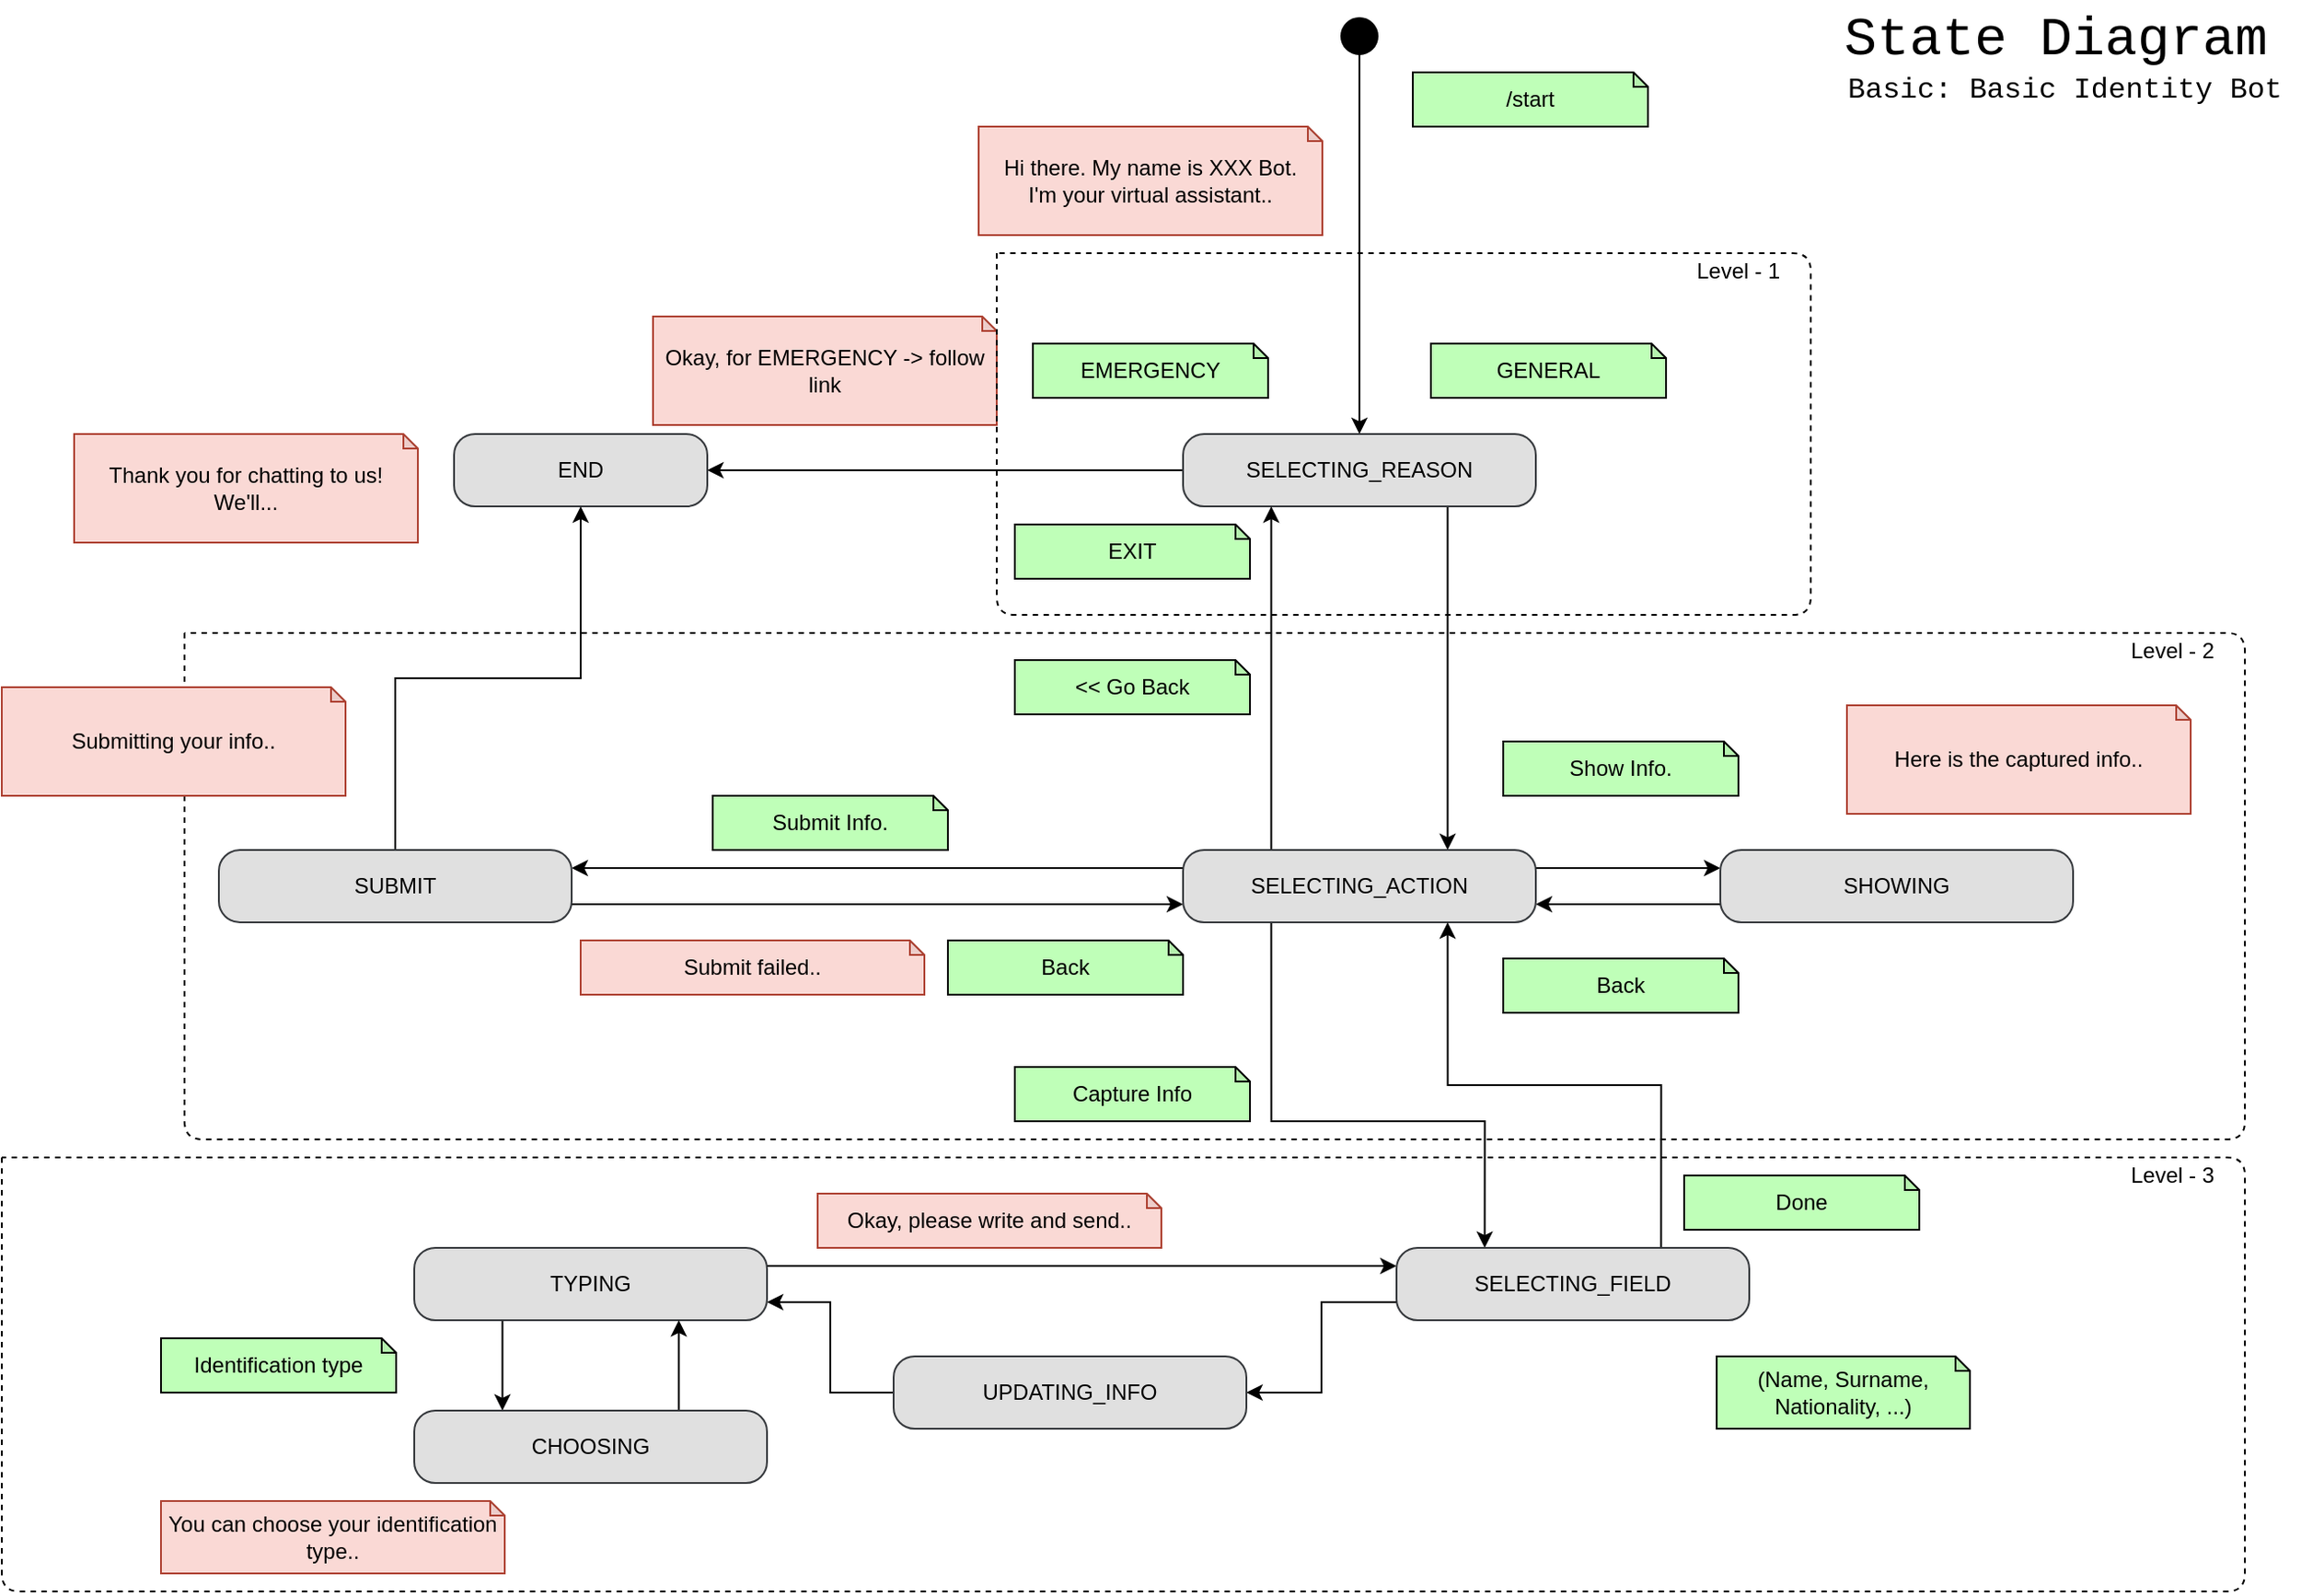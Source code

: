 <mxfile version="12.6.5" type="device"><diagram id="C5RBs43oDa-KdzZeNtuy" name="Page-1"><mxGraphModel dx="1422" dy="843" grid="1" gridSize="10" guides="1" tooltips="1" connect="1" arrows="1" fold="1" page="1" pageScale="1" pageWidth="1600" pageHeight="900" math="0" shadow="0"><root><mxCell id="WIyWlLk6GJQsqaUBKTNV-0"/><mxCell id="WIyWlLk6GJQsqaUBKTNV-1" parent="WIyWlLk6GJQsqaUBKTNV-0"/><mxCell id="pZWS2RwEHj2axefMzSHb-30" value="" style="endArrow=none;dashed=1;html=1;" edge="1" parent="WIyWlLk6GJQsqaUBKTNV-1"><mxGeometry width="50" height="50" relative="1" as="geometry"><mxPoint x="151" y="360" as="sourcePoint"/><mxPoint x="151" y="360" as="targetPoint"/><Array as="points"><mxPoint x="151" y="640"/><mxPoint x="1290" y="640"/><mxPoint x="1290" y="360"/></Array></mxGeometry></mxCell><mxCell id="bTdAljF23RfIZwE0lkL2-11" style="edgeStyle=orthogonalEdgeStyle;rounded=0;orthogonalLoop=1;jettySize=auto;html=1;exitX=0.5;exitY=1;exitDx=0;exitDy=0;entryX=0.5;entryY=0;entryDx=0;entryDy=0;" parent="WIyWlLk6GJQsqaUBKTNV-1" source="bTdAljF23RfIZwE0lkL2-3" target="bTdAljF23RfIZwE0lkL2-5" edge="1"><mxGeometry relative="1" as="geometry"><mxPoint x="800" y="240" as="targetPoint"/></mxGeometry></mxCell><mxCell id="bTdAljF23RfIZwE0lkL2-3" value="" style="ellipse;whiteSpace=wrap;html=1;aspect=fixed;fillColor=#000000;" parent="WIyWlLk6GJQsqaUBKTNV-1" vertex="1"><mxGeometry x="790.5" y="20" width="20" height="20" as="geometry"/></mxCell><mxCell id="bTdAljF23RfIZwE0lkL2-15" style="edgeStyle=orthogonalEdgeStyle;rounded=0;orthogonalLoop=1;jettySize=auto;html=1;exitX=0;exitY=0.5;exitDx=0;exitDy=0;entryX=1;entryY=0.5;entryDx=0;entryDy=0;" parent="WIyWlLk6GJQsqaUBKTNV-1" source="bTdAljF23RfIZwE0lkL2-5" target="bTdAljF23RfIZwE0lkL2-10" edge="1"><mxGeometry relative="1" as="geometry"/></mxCell><mxCell id="bTdAljF23RfIZwE0lkL2-20" style="edgeStyle=orthogonalEdgeStyle;rounded=0;orthogonalLoop=1;jettySize=auto;html=1;exitX=0.75;exitY=1;exitDx=0;exitDy=0;entryX=0.75;entryY=0;entryDx=0;entryDy=0;" parent="WIyWlLk6GJQsqaUBKTNV-1" source="bTdAljF23RfIZwE0lkL2-5" target="bTdAljF23RfIZwE0lkL2-19" edge="1"><mxGeometry relative="1" as="geometry"><Array as="points"/></mxGeometry></mxCell><mxCell id="bTdAljF23RfIZwE0lkL2-5" value="SELECTING_REASON" style="rounded=1;whiteSpace=wrap;html=1;fillColor=#E0E0E0;strokeColor=#36393d;arcSize=29;" parent="WIyWlLk6GJQsqaUBKTNV-1" vertex="1"><mxGeometry x="703" y="250" width="195" height="40" as="geometry"/></mxCell><mxCell id="bTdAljF23RfIZwE0lkL2-6" value="/start" style="shape=note;whiteSpace=wrap;html=1;backgroundOutline=1;darkOpacity=0.05;fillColor=#BFFFB8;size=8;" parent="WIyWlLk6GJQsqaUBKTNV-1" vertex="1"><mxGeometry x="830" y="50" width="130" height="30" as="geometry"/></mxCell><mxCell id="bTdAljF23RfIZwE0lkL2-7" value="Hi there. My name is XXX Bot.&lt;br&gt;I'm your virtual assistant.." style="shape=note;whiteSpace=wrap;html=1;backgroundOutline=1;darkOpacity=0.05;fillColor=#fad9d5;size=8;strokeColor=#ae4132;" parent="WIyWlLk6GJQsqaUBKTNV-1" vertex="1"><mxGeometry x="590" y="80" width="190" height="60" as="geometry"/></mxCell><mxCell id="bTdAljF23RfIZwE0lkL2-8" value="GENERAL" style="shape=note;whiteSpace=wrap;html=1;backgroundOutline=1;darkOpacity=0.05;fillColor=#BFFFB8;size=8;" parent="WIyWlLk6GJQsqaUBKTNV-1" vertex="1"><mxGeometry x="840" y="200" width="130" height="30" as="geometry"/></mxCell><mxCell id="bTdAljF23RfIZwE0lkL2-9" value="EMERGENCY" style="shape=note;whiteSpace=wrap;html=1;backgroundOutline=1;darkOpacity=0.05;fillColor=#BFFFB8;size=8;" parent="WIyWlLk6GJQsqaUBKTNV-1" vertex="1"><mxGeometry x="620" y="200" width="130" height="30" as="geometry"/></mxCell><mxCell id="bTdAljF23RfIZwE0lkL2-10" value="END" style="rounded=1;whiteSpace=wrap;html=1;fillColor=#E0E0E0;strokeColor=#36393d;arcSize=29;" parent="WIyWlLk6GJQsqaUBKTNV-1" vertex="1"><mxGeometry x="300" y="250" width="140" height="40" as="geometry"/></mxCell><mxCell id="bTdAljF23RfIZwE0lkL2-16" value="Okay, for EMERGENCY -&amp;gt; follow link" style="shape=note;whiteSpace=wrap;html=1;backgroundOutline=1;darkOpacity=0.05;fillColor=#fad9d5;size=8;strokeColor=#ae4132;" parent="WIyWlLk6GJQsqaUBKTNV-1" vertex="1"><mxGeometry x="410" y="185" width="190" height="60" as="geometry"/></mxCell><mxCell id="bTdAljF23RfIZwE0lkL2-24" style="edgeStyle=orthogonalEdgeStyle;rounded=0;orthogonalLoop=1;jettySize=auto;html=1;exitX=1;exitY=0.25;exitDx=0;exitDy=0;entryX=0;entryY=0.25;entryDx=0;entryDy=0;" parent="WIyWlLk6GJQsqaUBKTNV-1" source="bTdAljF23RfIZwE0lkL2-19" target="bTdAljF23RfIZwE0lkL2-23" edge="1"><mxGeometry relative="1" as="geometry"/></mxCell><mxCell id="bTdAljF23RfIZwE0lkL2-31" style="edgeStyle=orthogonalEdgeStyle;rounded=0;orthogonalLoop=1;jettySize=auto;html=1;exitX=0.25;exitY=0;exitDx=0;exitDy=0;entryX=0.25;entryY=1;entryDx=0;entryDy=0;" parent="WIyWlLk6GJQsqaUBKTNV-1" source="bTdAljF23RfIZwE0lkL2-19" target="bTdAljF23RfIZwE0lkL2-5" edge="1"><mxGeometry relative="1" as="geometry"/></mxCell><mxCell id="pZWS2RwEHj2axefMzSHb-17" style="edgeStyle=orthogonalEdgeStyle;rounded=0;orthogonalLoop=1;jettySize=auto;html=1;exitX=0;exitY=0.25;exitDx=0;exitDy=0;entryX=1;entryY=0.25;entryDx=0;entryDy=0;" edge="1" parent="WIyWlLk6GJQsqaUBKTNV-1" source="bTdAljF23RfIZwE0lkL2-19" target="pZWS2RwEHj2axefMzSHb-16"><mxGeometry relative="1" as="geometry"/></mxCell><mxCell id="pZWS2RwEHj2axefMzSHb-35" style="edgeStyle=orthogonalEdgeStyle;rounded=0;orthogonalLoop=1;jettySize=auto;html=1;exitX=0.25;exitY=1;exitDx=0;exitDy=0;entryX=0.25;entryY=0;entryDx=0;entryDy=0;" edge="1" parent="WIyWlLk6GJQsqaUBKTNV-1" source="bTdAljF23RfIZwE0lkL2-19" target="bTdAljF23RfIZwE0lkL2-32"><mxGeometry relative="1" as="geometry"><Array as="points"><mxPoint x="752" y="630"/><mxPoint x="870" y="630"/></Array></mxGeometry></mxCell><mxCell id="bTdAljF23RfIZwE0lkL2-19" value="SELECTING_ACTION" style="rounded=1;whiteSpace=wrap;html=1;fillColor=#E0E0E0;strokeColor=#36393d;arcSize=29;" parent="WIyWlLk6GJQsqaUBKTNV-1" vertex="1"><mxGeometry x="703" y="480" width="195" height="40" as="geometry"/></mxCell><mxCell id="bTdAljF23RfIZwE0lkL2-21" value="EXIT" style="shape=note;whiteSpace=wrap;html=1;backgroundOutline=1;darkOpacity=0.05;fillColor=#BFFFB8;size=8;" parent="WIyWlLk6GJQsqaUBKTNV-1" vertex="1"><mxGeometry x="610" y="300" width="130" height="30" as="geometry"/></mxCell><mxCell id="bTdAljF23RfIZwE0lkL2-22" value="Thank you for chatting to us! We'll..." style="shape=note;whiteSpace=wrap;html=1;backgroundOutline=1;darkOpacity=0.05;fillColor=#fad9d5;size=8;strokeColor=#ae4132;" parent="WIyWlLk6GJQsqaUBKTNV-1" vertex="1"><mxGeometry x="90" y="250" width="190" height="60" as="geometry"/></mxCell><mxCell id="bTdAljF23RfIZwE0lkL2-25" style="edgeStyle=orthogonalEdgeStyle;rounded=0;orthogonalLoop=1;jettySize=auto;html=1;exitX=0;exitY=0.75;exitDx=0;exitDy=0;entryX=1;entryY=0.75;entryDx=0;entryDy=0;" parent="WIyWlLk6GJQsqaUBKTNV-1" source="bTdAljF23RfIZwE0lkL2-23" target="bTdAljF23RfIZwE0lkL2-19" edge="1"><mxGeometry relative="1" as="geometry"/></mxCell><mxCell id="bTdAljF23RfIZwE0lkL2-23" value="SHOWING" style="rounded=1;whiteSpace=wrap;html=1;fillColor=#E0E0E0;strokeColor=#36393d;arcSize=29;" parent="WIyWlLk6GJQsqaUBKTNV-1" vertex="1"><mxGeometry x="1000" y="480" width="195" height="40" as="geometry"/></mxCell><mxCell id="bTdAljF23RfIZwE0lkL2-26" value="Show Info." style="shape=note;whiteSpace=wrap;html=1;backgroundOutline=1;darkOpacity=0.05;fillColor=#BFFFB8;size=8;" parent="WIyWlLk6GJQsqaUBKTNV-1" vertex="1"><mxGeometry x="880" y="420" width="130" height="30" as="geometry"/></mxCell><mxCell id="bTdAljF23RfIZwE0lkL2-27" value="Back" style="shape=note;whiteSpace=wrap;html=1;backgroundOutline=1;darkOpacity=0.05;fillColor=#BFFFB8;size=8;" parent="WIyWlLk6GJQsqaUBKTNV-1" vertex="1"><mxGeometry x="880" y="540" width="130" height="30" as="geometry"/></mxCell><mxCell id="bTdAljF23RfIZwE0lkL2-28" value="Here is the captured info.." style="shape=note;whiteSpace=wrap;html=1;backgroundOutline=1;darkOpacity=0.05;fillColor=#fad9d5;size=8;strokeColor=#ae4132;" parent="WIyWlLk6GJQsqaUBKTNV-1" vertex="1"><mxGeometry x="1070" y="400" width="190" height="60" as="geometry"/></mxCell><mxCell id="bTdAljF23RfIZwE0lkL2-29" value="&amp;lt;&amp;lt; Go Back" style="shape=note;whiteSpace=wrap;html=1;backgroundOutline=1;darkOpacity=0.05;fillColor=#BFFFB8;size=8;" parent="WIyWlLk6GJQsqaUBKTNV-1" vertex="1"><mxGeometry x="610" y="375" width="130" height="30" as="geometry"/></mxCell><mxCell id="pZWS2RwEHj2axefMzSHb-14" style="edgeStyle=orthogonalEdgeStyle;rounded=0;orthogonalLoop=1;jettySize=auto;html=1;exitX=0;exitY=0.75;exitDx=0;exitDy=0;entryX=1;entryY=0.5;entryDx=0;entryDy=0;" edge="1" parent="WIyWlLk6GJQsqaUBKTNV-1" source="bTdAljF23RfIZwE0lkL2-32" target="pZWS2RwEHj2axefMzSHb-2"><mxGeometry relative="1" as="geometry"/></mxCell><mxCell id="pZWS2RwEHj2axefMzSHb-36" style="edgeStyle=orthogonalEdgeStyle;rounded=0;orthogonalLoop=1;jettySize=auto;html=1;exitX=0.75;exitY=0;exitDx=0;exitDy=0;entryX=0.75;entryY=1;entryDx=0;entryDy=0;" edge="1" parent="WIyWlLk6GJQsqaUBKTNV-1" source="bTdAljF23RfIZwE0lkL2-32" target="bTdAljF23RfIZwE0lkL2-19"><mxGeometry relative="1" as="geometry"/></mxCell><mxCell id="bTdAljF23RfIZwE0lkL2-32" value="SELECTING_FIELD" style="rounded=1;whiteSpace=wrap;html=1;fillColor=#E0E0E0;strokeColor=#36393d;arcSize=29;" parent="WIyWlLk6GJQsqaUBKTNV-1" vertex="1"><mxGeometry x="821" y="700" width="195" height="40" as="geometry"/></mxCell><mxCell id="bTdAljF23RfIZwE0lkL2-34" value="Capture Info" style="shape=note;whiteSpace=wrap;html=1;backgroundOutline=1;darkOpacity=0.05;fillColor=#BFFFB8;size=8;" parent="WIyWlLk6GJQsqaUBKTNV-1" vertex="1"><mxGeometry x="610" y="600" width="130" height="30" as="geometry"/></mxCell><mxCell id="bTdAljF23RfIZwE0lkL2-35" value="(Name, Surname, Nationality, ...)" style="shape=note;whiteSpace=wrap;html=1;backgroundOutline=1;darkOpacity=0.05;fillColor=#BFFFB8;size=8;" parent="WIyWlLk6GJQsqaUBKTNV-1" vertex="1"><mxGeometry x="998" y="760" width="140" height="40" as="geometry"/></mxCell><mxCell id="pZWS2RwEHj2axefMzSHb-8" style="edgeStyle=orthogonalEdgeStyle;rounded=0;orthogonalLoop=1;jettySize=auto;html=1;exitX=0.25;exitY=1;exitDx=0;exitDy=0;entryX=0.25;entryY=0;entryDx=0;entryDy=0;" edge="1" parent="WIyWlLk6GJQsqaUBKTNV-1" source="bTdAljF23RfIZwE0lkL2-36" target="pZWS2RwEHj2axefMzSHb-0"><mxGeometry relative="1" as="geometry"/></mxCell><mxCell id="pZWS2RwEHj2axefMzSHb-13" style="edgeStyle=orthogonalEdgeStyle;rounded=0;orthogonalLoop=1;jettySize=auto;html=1;exitX=1;exitY=0.25;exitDx=0;exitDy=0;entryX=0;entryY=0.25;entryDx=0;entryDy=0;" edge="1" parent="WIyWlLk6GJQsqaUBKTNV-1" source="bTdAljF23RfIZwE0lkL2-36" target="bTdAljF23RfIZwE0lkL2-32"><mxGeometry relative="1" as="geometry"/></mxCell><mxCell id="bTdAljF23RfIZwE0lkL2-36" value="TYPING" style="rounded=1;whiteSpace=wrap;html=1;fillColor=#E0E0E0;strokeColor=#36393d;arcSize=29;" parent="WIyWlLk6GJQsqaUBKTNV-1" vertex="1"><mxGeometry x="278" y="700" width="195" height="40" as="geometry"/></mxCell><mxCell id="nhU_C-3vUklX8yKlLMRo-0" value="&lt;font style=&quot;font-size: 30px;&quot; face=&quot;Courier New&quot;&gt;State Diagram&lt;/font&gt;" style="text;html=1;resizable=0;autosize=1;align=center;verticalAlign=middle;points=[];fillColor=none;strokeColor=none;rounded=0;fontSize=30;fontFamily=Tahoma;" parent="WIyWlLk6GJQsqaUBKTNV-1" vertex="1"><mxGeometry x="1060" y="10" width="250" height="40" as="geometry"/></mxCell><mxCell id="nhU_C-3vUklX8yKlLMRo-2" value="Basic: Basic Identity Bot" style="text;html=1;resizable=0;autosize=1;align=center;verticalAlign=middle;points=[];fillColor=none;strokeColor=none;rounded=0;fontSize=16;fontFamily=Courier New;" parent="WIyWlLk6GJQsqaUBKTNV-1" vertex="1"><mxGeometry x="1060" y="50" width="260" height="20" as="geometry"/></mxCell><mxCell id="pZWS2RwEHj2axefMzSHb-10" style="edgeStyle=orthogonalEdgeStyle;rounded=0;orthogonalLoop=1;jettySize=auto;html=1;exitX=0.75;exitY=0;exitDx=0;exitDy=0;entryX=0.75;entryY=1;entryDx=0;entryDy=0;" edge="1" parent="WIyWlLk6GJQsqaUBKTNV-1" source="pZWS2RwEHj2axefMzSHb-0" target="bTdAljF23RfIZwE0lkL2-36"><mxGeometry relative="1" as="geometry"/></mxCell><mxCell id="pZWS2RwEHj2axefMzSHb-0" value="CHOOSING" style="rounded=1;whiteSpace=wrap;html=1;fillColor=#E0E0E0;strokeColor=#36393d;arcSize=29;" vertex="1" parent="WIyWlLk6GJQsqaUBKTNV-1"><mxGeometry x="278" y="790" width="195" height="40" as="geometry"/></mxCell><mxCell id="pZWS2RwEHj2axefMzSHb-15" style="edgeStyle=orthogonalEdgeStyle;rounded=0;orthogonalLoop=1;jettySize=auto;html=1;exitX=0;exitY=0.5;exitDx=0;exitDy=0;entryX=1;entryY=0.75;entryDx=0;entryDy=0;" edge="1" parent="WIyWlLk6GJQsqaUBKTNV-1" source="pZWS2RwEHj2axefMzSHb-2" target="bTdAljF23RfIZwE0lkL2-36"><mxGeometry relative="1" as="geometry"/></mxCell><mxCell id="pZWS2RwEHj2axefMzSHb-2" value="UPDATING_INFO" style="rounded=1;whiteSpace=wrap;html=1;fillColor=#E0E0E0;strokeColor=#36393d;arcSize=29;" vertex="1" parent="WIyWlLk6GJQsqaUBKTNV-1"><mxGeometry x="543" y="760" width="195" height="40" as="geometry"/></mxCell><mxCell id="pZWS2RwEHj2axefMzSHb-11" value="Identification type" style="shape=note;whiteSpace=wrap;html=1;backgroundOutline=1;darkOpacity=0.05;fillColor=#BFFFB8;size=8;" vertex="1" parent="WIyWlLk6GJQsqaUBKTNV-1"><mxGeometry x="138" y="750" width="130" height="30" as="geometry"/></mxCell><mxCell id="pZWS2RwEHj2axefMzSHb-18" style="edgeStyle=orthogonalEdgeStyle;rounded=0;orthogonalLoop=1;jettySize=auto;html=1;exitX=1;exitY=0.75;exitDx=0;exitDy=0;entryX=0;entryY=0.75;entryDx=0;entryDy=0;" edge="1" parent="WIyWlLk6GJQsqaUBKTNV-1" source="pZWS2RwEHj2axefMzSHb-16" target="bTdAljF23RfIZwE0lkL2-19"><mxGeometry relative="1" as="geometry"/></mxCell><mxCell id="pZWS2RwEHj2axefMzSHb-20" style="edgeStyle=orthogonalEdgeStyle;rounded=0;orthogonalLoop=1;jettySize=auto;html=1;exitX=0.5;exitY=0;exitDx=0;exitDy=0;entryX=0.5;entryY=1;entryDx=0;entryDy=0;" edge="1" parent="WIyWlLk6GJQsqaUBKTNV-1" source="pZWS2RwEHj2axefMzSHb-16" target="bTdAljF23RfIZwE0lkL2-10"><mxGeometry relative="1" as="geometry"/></mxCell><mxCell id="pZWS2RwEHj2axefMzSHb-16" value="SUBMIT" style="rounded=1;whiteSpace=wrap;html=1;fillColor=#E0E0E0;strokeColor=#36393d;arcSize=29;" vertex="1" parent="WIyWlLk6GJQsqaUBKTNV-1"><mxGeometry x="170" y="480" width="195" height="40" as="geometry"/></mxCell><mxCell id="pZWS2RwEHj2axefMzSHb-19" value="Back" style="shape=note;whiteSpace=wrap;html=1;backgroundOutline=1;darkOpacity=0.05;fillColor=#BFFFB8;size=8;" vertex="1" parent="WIyWlLk6GJQsqaUBKTNV-1"><mxGeometry x="573" y="530" width="130" height="30" as="geometry"/></mxCell><mxCell id="pZWS2RwEHj2axefMzSHb-21" value="Submit failed.." style="shape=note;whiteSpace=wrap;html=1;backgroundOutline=1;darkOpacity=0.05;fillColor=#fad9d5;size=8;strokeColor=#ae4132;" vertex="1" parent="WIyWlLk6GJQsqaUBKTNV-1"><mxGeometry x="370" y="530" width="190" height="30" as="geometry"/></mxCell><mxCell id="pZWS2RwEHj2axefMzSHb-22" value="Okay, please write and send.." style="shape=note;whiteSpace=wrap;html=1;backgroundOutline=1;darkOpacity=0.05;fillColor=#fad9d5;size=8;strokeColor=#ae4132;" vertex="1" parent="WIyWlLk6GJQsqaUBKTNV-1"><mxGeometry x="501" y="670" width="190" height="30" as="geometry"/></mxCell><mxCell id="pZWS2RwEHj2axefMzSHb-23" value="You can choose your identification type.." style="shape=note;whiteSpace=wrap;html=1;backgroundOutline=1;darkOpacity=0.05;fillColor=#fad9d5;size=8;strokeColor=#ae4132;" vertex="1" parent="WIyWlLk6GJQsqaUBKTNV-1"><mxGeometry x="138" y="840" width="190" height="40" as="geometry"/></mxCell><mxCell id="pZWS2RwEHj2axefMzSHb-24" value="Submit Info." style="shape=note;whiteSpace=wrap;html=1;backgroundOutline=1;darkOpacity=0.05;fillColor=#BFFFB8;size=8;" vertex="1" parent="WIyWlLk6GJQsqaUBKTNV-1"><mxGeometry x="443" y="450" width="130" height="30" as="geometry"/></mxCell><mxCell id="pZWS2RwEHj2axefMzSHb-26" value="" style="endArrow=none;dashed=1;html=1;" edge="1" parent="WIyWlLk6GJQsqaUBKTNV-1"><mxGeometry width="50" height="50" relative="1" as="geometry"><mxPoint x="600" y="150" as="sourcePoint"/><mxPoint x="600" y="150" as="targetPoint"/><Array as="points"><mxPoint x="600" y="350"/><mxPoint x="1050" y="350"/><mxPoint x="1050" y="150"/></Array></mxGeometry></mxCell><mxCell id="pZWS2RwEHj2axefMzSHb-28" value="Level - 1" style="text;html=1;strokeColor=none;fillColor=none;align=center;verticalAlign=middle;whiteSpace=wrap;rounded=0;" vertex="1" parent="WIyWlLk6GJQsqaUBKTNV-1"><mxGeometry x="970" y="150" width="80" height="20" as="geometry"/></mxCell><mxCell id="pZWS2RwEHj2axefMzSHb-31" value="Level - 2" style="text;html=1;strokeColor=none;fillColor=none;align=center;verticalAlign=middle;whiteSpace=wrap;rounded=0;" vertex="1" parent="WIyWlLk6GJQsqaUBKTNV-1"><mxGeometry x="1210" y="360" width="80" height="20" as="geometry"/></mxCell><mxCell id="pZWS2RwEHj2axefMzSHb-32" value="" style="endArrow=none;dashed=1;html=1;" edge="1" parent="WIyWlLk6GJQsqaUBKTNV-1"><mxGeometry width="50" height="50" relative="1" as="geometry"><mxPoint x="50" y="650" as="sourcePoint"/><mxPoint x="50" y="650" as="targetPoint"/><Array as="points"><mxPoint x="50" y="890"/><mxPoint x="1290" y="890"/><mxPoint x="1290" y="650"/></Array></mxGeometry></mxCell><mxCell id="pZWS2RwEHj2axefMzSHb-33" value="Level - 3" style="text;html=1;strokeColor=none;fillColor=none;align=center;verticalAlign=middle;whiteSpace=wrap;rounded=0;" vertex="1" parent="WIyWlLk6GJQsqaUBKTNV-1"><mxGeometry x="1210" y="650" width="80" height="20" as="geometry"/></mxCell><mxCell id="pZWS2RwEHj2axefMzSHb-25" value="Submitting your info.." style="shape=note;whiteSpace=wrap;html=1;backgroundOutline=1;darkOpacity=0.05;fillColor=#fad9d5;size=8;strokeColor=#ae4132;" vertex="1" parent="WIyWlLk6GJQsqaUBKTNV-1"><mxGeometry x="50" y="390" width="190" height="60" as="geometry"/></mxCell><mxCell id="pZWS2RwEHj2axefMzSHb-34" value="Done" style="shape=note;whiteSpace=wrap;html=1;backgroundOutline=1;darkOpacity=0.05;fillColor=#BFFFB8;size=8;" vertex="1" parent="WIyWlLk6GJQsqaUBKTNV-1"><mxGeometry x="980" y="660" width="130" height="30" as="geometry"/></mxCell></root></mxGraphModel></diagram></mxfile>